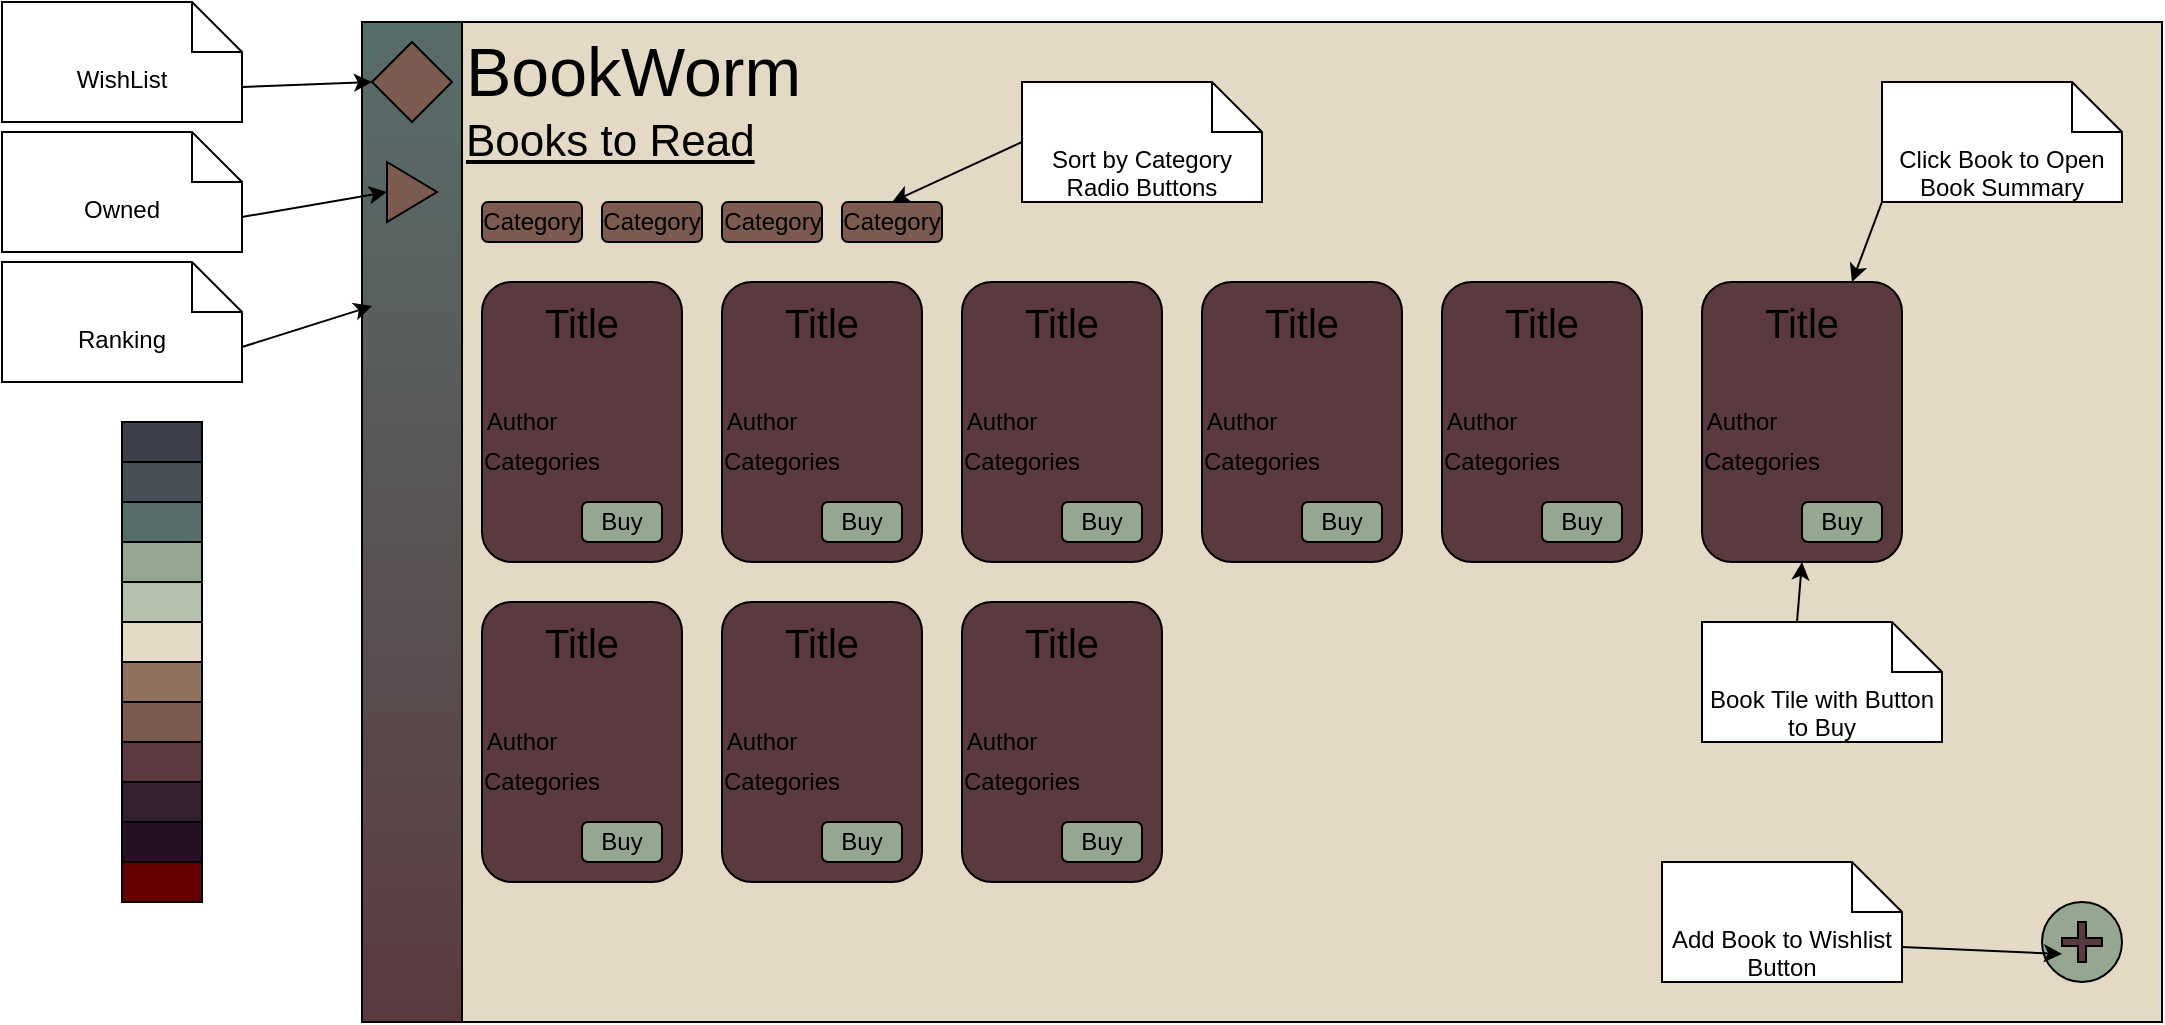 <mxfile version="13.9.9" type="device"><diagram id="scvufxPmIXftJqE6-On0" name="Page-1"><mxGraphModel dx="2377" dy="849" grid="1" gridSize="10" guides="1" tooltips="1" connect="1" arrows="1" fold="1" page="1" pageScale="1" pageWidth="850" pageHeight="1100" math="0" shadow="0"><root><mxCell id="0"/><mxCell id="1" parent="0"/><mxCell id="6pmQvUfqsSzXl_3A6ANf-1" value="" style="whiteSpace=wrap;html=1;fillColor=#E4D9C5;" parent="1" vertex="1"><mxGeometry x="40" y="40" width="900" height="500" as="geometry"/></mxCell><mxCell id="6pmQvUfqsSzXl_3A6ANf-2" value="" style="rounded=0;whiteSpace=wrap;html=1;fillColor=#586E6B;gradientColor=#5A3A3F;" parent="1" vertex="1"><mxGeometry x="40" y="40" width="50" height="500" as="geometry"/></mxCell><mxCell id="6pmQvUfqsSzXl_3A6ANf-3" value="&lt;font style=&quot;font-size: 34px&quot;&gt;BookWorm&lt;/font&gt;" style="text;html=1;strokeColor=none;fillColor=none;align=left;verticalAlign=middle;whiteSpace=wrap;rounded=0;" parent="1" vertex="1"><mxGeometry x="90" y="40" width="200" height="50" as="geometry"/></mxCell><mxCell id="6pmQvUfqsSzXl_3A6ANf-4" value="&lt;font style=&quot;font-size: 22px&quot;&gt;&lt;u&gt;Books to Read&lt;/u&gt;&lt;/font&gt;" style="text;html=1;strokeColor=none;fillColor=none;align=left;verticalAlign=middle;whiteSpace=wrap;rounded=0;" parent="1" vertex="1"><mxGeometry x="90" y="90" width="170" height="20" as="geometry"/></mxCell><mxCell id="6pmQvUfqsSzXl_3A6ANf-6" value="" style="rounded=1;whiteSpace=wrap;html=1;fillColor=#5A3A3F;" parent="1" vertex="1"><mxGeometry x="100" y="170" width="100" height="140" as="geometry"/></mxCell><mxCell id="6pmQvUfqsSzXl_3A6ANf-11" value="" style="rounded=1;whiteSpace=wrap;html=1;fillColor=#7C5A50;" parent="1" vertex="1"><mxGeometry x="100" y="130" width="50" height="20" as="geometry"/></mxCell><mxCell id="6pmQvUfqsSzXl_3A6ANf-12" value="" style="rounded=1;whiteSpace=wrap;html=1;fillColor=#7C5A50;" parent="1" vertex="1"><mxGeometry x="160" y="130" width="50" height="20" as="geometry"/></mxCell><mxCell id="6pmQvUfqsSzXl_3A6ANf-13" value="" style="rounded=1;whiteSpace=wrap;html=1;fillColor=#7C5A50;" parent="1" vertex="1"><mxGeometry x="220" y="130" width="50" height="20" as="geometry"/></mxCell><mxCell id="6pmQvUfqsSzXl_3A6ANf-14" value="" style="rounded=1;whiteSpace=wrap;html=1;fillColor=#7C5A50;" parent="1" vertex="1"><mxGeometry x="280" y="130" width="50" height="20" as="geometry"/></mxCell><mxCell id="6pmQvUfqsSzXl_3A6ANf-7" value="Category" style="text;html=1;strokeColor=none;fillColor=none;align=center;verticalAlign=middle;whiteSpace=wrap;rounded=0;" parent="1" vertex="1"><mxGeometry x="105" y="130" width="40" height="20" as="geometry"/></mxCell><mxCell id="6pmQvUfqsSzXl_3A6ANf-15" value="Category" style="text;html=1;strokeColor=none;fillColor=none;align=center;verticalAlign=middle;whiteSpace=wrap;rounded=0;" parent="1" vertex="1"><mxGeometry x="165" y="130" width="40" height="20" as="geometry"/></mxCell><mxCell id="6pmQvUfqsSzXl_3A6ANf-16" value="Category" style="text;html=1;strokeColor=none;fillColor=none;align=center;verticalAlign=middle;whiteSpace=wrap;rounded=0;" parent="1" vertex="1"><mxGeometry x="222.5" y="130" width="45" height="20" as="geometry"/></mxCell><mxCell id="6pmQvUfqsSzXl_3A6ANf-17" value="Category" style="text;html=1;strokeColor=none;fillColor=none;align=center;verticalAlign=middle;whiteSpace=wrap;rounded=0;" parent="1" vertex="1"><mxGeometry x="285" y="130" width="40" height="20" as="geometry"/></mxCell><mxCell id="6pmQvUfqsSzXl_3A6ANf-26" value="&lt;font style=&quot;font-size: 20px&quot;&gt;Title&lt;/font&gt;" style="text;html=1;strokeColor=none;fillColor=none;align=center;verticalAlign=middle;whiteSpace=wrap;rounded=0;" parent="1" vertex="1"><mxGeometry x="130" y="180" width="40" height="20" as="geometry"/></mxCell><mxCell id="6pmQvUfqsSzXl_3A6ANf-27" value="Author" style="text;html=1;strokeColor=none;fillColor=none;align=center;verticalAlign=middle;whiteSpace=wrap;rounded=0;" parent="1" vertex="1"><mxGeometry x="100" y="230" width="40" height="20" as="geometry"/></mxCell><mxCell id="6pmQvUfqsSzXl_3A6ANf-28" value="Categories" style="text;html=1;strokeColor=none;fillColor=none;align=center;verticalAlign=middle;whiteSpace=wrap;rounded=0;" parent="1" vertex="1"><mxGeometry x="110" y="250" width="40" height="20" as="geometry"/></mxCell><mxCell id="6pmQvUfqsSzXl_3A6ANf-29" value="Buy" style="rounded=1;whiteSpace=wrap;html=1;fillColor=#95A791;" parent="1" vertex="1"><mxGeometry x="150" y="280" width="40" height="20" as="geometry"/></mxCell><mxCell id="6pmQvUfqsSzXl_3A6ANf-36" value="" style="rounded=1;whiteSpace=wrap;html=1;fillColor=#5A3A3F;" parent="1" vertex="1"><mxGeometry x="220" y="170" width="100" height="140" as="geometry"/></mxCell><mxCell id="6pmQvUfqsSzXl_3A6ANf-37" value="&lt;font style=&quot;font-size: 20px&quot;&gt;Title&lt;/font&gt;" style="text;html=1;strokeColor=none;fillColor=none;align=center;verticalAlign=middle;whiteSpace=wrap;rounded=0;" parent="1" vertex="1"><mxGeometry x="250" y="180" width="40" height="20" as="geometry"/></mxCell><mxCell id="6pmQvUfqsSzXl_3A6ANf-38" value="Author" style="text;html=1;strokeColor=none;fillColor=none;align=center;verticalAlign=middle;whiteSpace=wrap;rounded=0;" parent="1" vertex="1"><mxGeometry x="220" y="230" width="40" height="20" as="geometry"/></mxCell><mxCell id="6pmQvUfqsSzXl_3A6ANf-39" value="Categories" style="text;html=1;strokeColor=none;fillColor=none;align=center;verticalAlign=middle;whiteSpace=wrap;rounded=0;" parent="1" vertex="1"><mxGeometry x="230" y="250" width="40" height="20" as="geometry"/></mxCell><mxCell id="6pmQvUfqsSzXl_3A6ANf-40" value="Buy" style="rounded=1;whiteSpace=wrap;html=1;fillColor=#95A791;" parent="1" vertex="1"><mxGeometry x="270" y="280" width="40" height="20" as="geometry"/></mxCell><mxCell id="6pmQvUfqsSzXl_3A6ANf-41" value="" style="rounded=1;whiteSpace=wrap;html=1;fillColor=#5A3A3F;" parent="1" vertex="1"><mxGeometry x="340" y="170" width="100" height="140" as="geometry"/></mxCell><mxCell id="6pmQvUfqsSzXl_3A6ANf-42" value="&lt;font style=&quot;font-size: 20px&quot;&gt;Title&lt;/font&gt;" style="text;html=1;strokeColor=none;fillColor=none;align=center;verticalAlign=middle;whiteSpace=wrap;rounded=0;" parent="1" vertex="1"><mxGeometry x="370" y="180" width="40" height="20" as="geometry"/></mxCell><mxCell id="6pmQvUfqsSzXl_3A6ANf-43" value="Author" style="text;html=1;strokeColor=none;fillColor=none;align=center;verticalAlign=middle;whiteSpace=wrap;rounded=0;" parent="1" vertex="1"><mxGeometry x="340" y="230" width="40" height="20" as="geometry"/></mxCell><mxCell id="6pmQvUfqsSzXl_3A6ANf-44" value="Categories" style="text;html=1;strokeColor=none;fillColor=none;align=center;verticalAlign=middle;whiteSpace=wrap;rounded=0;" parent="1" vertex="1"><mxGeometry x="350" y="250" width="40" height="20" as="geometry"/></mxCell><mxCell id="6pmQvUfqsSzXl_3A6ANf-45" value="Buy" style="rounded=1;whiteSpace=wrap;html=1;fillColor=#95A791;" parent="1" vertex="1"><mxGeometry x="390" y="280" width="40" height="20" as="geometry"/></mxCell><mxCell id="6pmQvUfqsSzXl_3A6ANf-46" value="" style="rounded=1;whiteSpace=wrap;html=1;fillColor=#5A3A3F;" parent="1" vertex="1"><mxGeometry x="460" y="170" width="100" height="140" as="geometry"/></mxCell><mxCell id="6pmQvUfqsSzXl_3A6ANf-47" value="&lt;font style=&quot;font-size: 20px&quot;&gt;Title&lt;/font&gt;" style="text;html=1;strokeColor=none;fillColor=none;align=center;verticalAlign=middle;whiteSpace=wrap;rounded=0;" parent="1" vertex="1"><mxGeometry x="490" y="180" width="40" height="20" as="geometry"/></mxCell><mxCell id="6pmQvUfqsSzXl_3A6ANf-48" value="Author" style="text;html=1;strokeColor=none;fillColor=none;align=center;verticalAlign=middle;whiteSpace=wrap;rounded=0;" parent="1" vertex="1"><mxGeometry x="460" y="230" width="40" height="20" as="geometry"/></mxCell><mxCell id="6pmQvUfqsSzXl_3A6ANf-49" value="Categories" style="text;html=1;strokeColor=none;fillColor=none;align=center;verticalAlign=middle;whiteSpace=wrap;rounded=0;" parent="1" vertex="1"><mxGeometry x="470" y="250" width="40" height="20" as="geometry"/></mxCell><mxCell id="6pmQvUfqsSzXl_3A6ANf-50" value="Buy" style="rounded=1;whiteSpace=wrap;html=1;fillColor=#95A791;" parent="1" vertex="1"><mxGeometry x="510" y="280" width="40" height="20" as="geometry"/></mxCell><mxCell id="6pmQvUfqsSzXl_3A6ANf-51" value="" style="rounded=1;whiteSpace=wrap;html=1;fillColor=#5A3A3F;" parent="1" vertex="1"><mxGeometry x="580" y="170" width="100" height="140" as="geometry"/></mxCell><mxCell id="6pmQvUfqsSzXl_3A6ANf-52" value="&lt;font style=&quot;font-size: 20px&quot;&gt;Title&lt;/font&gt;" style="text;html=1;strokeColor=none;fillColor=none;align=center;verticalAlign=middle;whiteSpace=wrap;rounded=0;" parent="1" vertex="1"><mxGeometry x="610" y="180" width="40" height="20" as="geometry"/></mxCell><mxCell id="6pmQvUfqsSzXl_3A6ANf-53" value="Author" style="text;html=1;strokeColor=none;fillColor=none;align=center;verticalAlign=middle;whiteSpace=wrap;rounded=0;" parent="1" vertex="1"><mxGeometry x="580" y="230" width="40" height="20" as="geometry"/></mxCell><mxCell id="6pmQvUfqsSzXl_3A6ANf-54" value="Categories" style="text;html=1;strokeColor=none;fillColor=none;align=center;verticalAlign=middle;whiteSpace=wrap;rounded=0;" parent="1" vertex="1"><mxGeometry x="590" y="250" width="40" height="20" as="geometry"/></mxCell><mxCell id="6pmQvUfqsSzXl_3A6ANf-55" value="Buy" style="rounded=1;whiteSpace=wrap;html=1;fillColor=#95A791;" parent="1" vertex="1"><mxGeometry x="630" y="280" width="40" height="20" as="geometry"/></mxCell><mxCell id="6pmQvUfqsSzXl_3A6ANf-56" value="" style="rounded=1;whiteSpace=wrap;html=1;fillColor=#5A3A3F;" parent="1" vertex="1"><mxGeometry x="710" y="170" width="100" height="140" as="geometry"/></mxCell><mxCell id="6pmQvUfqsSzXl_3A6ANf-57" value="&lt;font style=&quot;font-size: 20px&quot;&gt;Title&lt;/font&gt;" style="text;html=1;strokeColor=none;fillColor=none;align=center;verticalAlign=middle;whiteSpace=wrap;rounded=0;" parent="1" vertex="1"><mxGeometry x="740" y="180" width="40" height="20" as="geometry"/></mxCell><mxCell id="6pmQvUfqsSzXl_3A6ANf-58" value="Author" style="text;html=1;strokeColor=none;fillColor=none;align=center;verticalAlign=middle;whiteSpace=wrap;rounded=0;" parent="1" vertex="1"><mxGeometry x="710" y="230" width="40" height="20" as="geometry"/></mxCell><mxCell id="6pmQvUfqsSzXl_3A6ANf-59" value="Categories" style="text;html=1;strokeColor=none;fillColor=none;align=center;verticalAlign=middle;whiteSpace=wrap;rounded=0;" parent="1" vertex="1"><mxGeometry x="720" y="250" width="40" height="20" as="geometry"/></mxCell><mxCell id="6pmQvUfqsSzXl_3A6ANf-60" value="Buy" style="rounded=1;whiteSpace=wrap;html=1;fillColor=#95A791;" parent="1" vertex="1"><mxGeometry x="760" y="280" width="40" height="20" as="geometry"/></mxCell><mxCell id="6pmQvUfqsSzXl_3A6ANf-61" value="" style="rounded=1;whiteSpace=wrap;html=1;fillColor=#5A3A3F;" parent="1" vertex="1"><mxGeometry x="100" y="330" width="100" height="140" as="geometry"/></mxCell><mxCell id="6pmQvUfqsSzXl_3A6ANf-62" value="&lt;font style=&quot;font-size: 20px&quot;&gt;Title&lt;/font&gt;" style="text;html=1;strokeColor=none;fillColor=none;align=center;verticalAlign=middle;whiteSpace=wrap;rounded=0;" parent="1" vertex="1"><mxGeometry x="130" y="340" width="40" height="20" as="geometry"/></mxCell><mxCell id="6pmQvUfqsSzXl_3A6ANf-63" value="Author" style="text;html=1;strokeColor=none;fillColor=none;align=center;verticalAlign=middle;whiteSpace=wrap;rounded=0;" parent="1" vertex="1"><mxGeometry x="100" y="390" width="40" height="20" as="geometry"/></mxCell><mxCell id="6pmQvUfqsSzXl_3A6ANf-64" value="Categories" style="text;html=1;strokeColor=none;fillColor=none;align=center;verticalAlign=middle;whiteSpace=wrap;rounded=0;" parent="1" vertex="1"><mxGeometry x="110" y="410" width="40" height="20" as="geometry"/></mxCell><mxCell id="6pmQvUfqsSzXl_3A6ANf-65" value="Buy" style="rounded=1;whiteSpace=wrap;html=1;fillColor=#95A791;" parent="1" vertex="1"><mxGeometry x="150" y="440" width="40" height="20" as="geometry"/></mxCell><mxCell id="6pmQvUfqsSzXl_3A6ANf-66" value="" style="rounded=1;whiteSpace=wrap;html=1;fillColor=#5A3A3F;" parent="1" vertex="1"><mxGeometry x="220" y="330" width="100" height="140" as="geometry"/></mxCell><mxCell id="6pmQvUfqsSzXl_3A6ANf-67" value="&lt;font style=&quot;font-size: 20px&quot;&gt;Title&lt;/font&gt;" style="text;html=1;strokeColor=none;fillColor=none;align=center;verticalAlign=middle;whiteSpace=wrap;rounded=0;" parent="1" vertex="1"><mxGeometry x="250" y="340" width="40" height="20" as="geometry"/></mxCell><mxCell id="6pmQvUfqsSzXl_3A6ANf-68" value="Author" style="text;html=1;strokeColor=none;fillColor=none;align=center;verticalAlign=middle;whiteSpace=wrap;rounded=0;" parent="1" vertex="1"><mxGeometry x="220" y="390" width="40" height="20" as="geometry"/></mxCell><mxCell id="6pmQvUfqsSzXl_3A6ANf-69" value="Categories" style="text;html=1;strokeColor=none;fillColor=none;align=center;verticalAlign=middle;whiteSpace=wrap;rounded=0;" parent="1" vertex="1"><mxGeometry x="230" y="410" width="40" height="20" as="geometry"/></mxCell><mxCell id="6pmQvUfqsSzXl_3A6ANf-70" value="Buy" style="rounded=1;whiteSpace=wrap;html=1;fillColor=#95A791;" parent="1" vertex="1"><mxGeometry x="270" y="440" width="40" height="20" as="geometry"/></mxCell><mxCell id="6pmQvUfqsSzXl_3A6ANf-71" value="" style="rounded=1;whiteSpace=wrap;html=1;fillColor=#5A3A3F;" parent="1" vertex="1"><mxGeometry x="340" y="330" width="100" height="140" as="geometry"/></mxCell><mxCell id="6pmQvUfqsSzXl_3A6ANf-72" value="&lt;font style=&quot;font-size: 20px&quot;&gt;Title&lt;/font&gt;" style="text;html=1;strokeColor=none;fillColor=none;align=center;verticalAlign=middle;whiteSpace=wrap;rounded=0;" parent="1" vertex="1"><mxGeometry x="370" y="340" width="40" height="20" as="geometry"/></mxCell><mxCell id="6pmQvUfqsSzXl_3A6ANf-73" value="Author" style="text;html=1;strokeColor=none;fillColor=none;align=center;verticalAlign=middle;whiteSpace=wrap;rounded=0;" parent="1" vertex="1"><mxGeometry x="340" y="390" width="40" height="20" as="geometry"/></mxCell><mxCell id="6pmQvUfqsSzXl_3A6ANf-74" value="Categories" style="text;html=1;strokeColor=none;fillColor=none;align=center;verticalAlign=middle;whiteSpace=wrap;rounded=0;" parent="1" vertex="1"><mxGeometry x="350" y="410" width="40" height="20" as="geometry"/></mxCell><mxCell id="6pmQvUfqsSzXl_3A6ANf-75" value="Buy" style="rounded=1;whiteSpace=wrap;html=1;fillColor=#95A791;" parent="1" vertex="1"><mxGeometry x="390" y="440" width="40" height="20" as="geometry"/></mxCell><mxCell id="6pmQvUfqsSzXl_3A6ANf-77" value="" style="ellipse;whiteSpace=wrap;html=1;aspect=fixed;fillColor=#95A791;" parent="1" vertex="1"><mxGeometry x="880" y="480" width="40" height="40" as="geometry"/></mxCell><mxCell id="6pmQvUfqsSzXl_3A6ANf-78" value="" style="shape=cross;whiteSpace=wrap;html=1;fillColor=#5A3A3F;" parent="1" vertex="1"><mxGeometry x="890" y="490" width="20" height="20" as="geometry"/></mxCell><mxCell id="6pmQvUfqsSzXl_3A6ANf-79" value="" style="rhombus;whiteSpace=wrap;html=1;fillColor=#7C5A50;" parent="1" vertex="1"><mxGeometry x="45" y="50" width="40" height="40" as="geometry"/></mxCell><mxCell id="6pmQvUfqsSzXl_3A6ANf-80" value="" style="triangle;whiteSpace=wrap;html=1;fillColor=#7C5A50;" parent="1" vertex="1"><mxGeometry x="52.5" y="110" width="25" height="30" as="geometry"/></mxCell><mxCell id="6pmQvUfqsSzXl_3A6ANf-81" value="" style="shape=image;html=1;verticalAlign=top;verticalLabelPosition=bottom;labelBackgroundColor=#7C5A50;imageAspect=0;aspect=fixed;image=https://cdn0.iconfinder.com/data/icons/neu-game/24/game_leaderboard_rank_ranking_competition-128.png;fillColor=#784B2E;labelBorderColor=#5A3A3F;fontColor=#7C5A50;" parent="1" vertex="1"><mxGeometry x="45" y="152" width="40" height="40" as="geometry"/></mxCell><mxCell id="6pmQvUfqsSzXl_3A6ANf-82" value="Ranking" style="shape=note2;boundedLbl=1;whiteSpace=wrap;html=1;size=25;verticalAlign=top;align=center;fillColor=#FFFFFF;" parent="1" vertex="1"><mxGeometry x="-140" y="160" width="120" height="60" as="geometry"/></mxCell><mxCell id="6pmQvUfqsSzXl_3A6ANf-83" value="Owned" style="shape=note2;boundedLbl=1;whiteSpace=wrap;html=1;size=25;verticalAlign=top;align=center;fillColor=#FFFFFF;" parent="1" vertex="1"><mxGeometry x="-140" y="95" width="120" height="60" as="geometry"/></mxCell><mxCell id="6pmQvUfqsSzXl_3A6ANf-84" value="WishList" style="shape=note2;boundedLbl=1;whiteSpace=wrap;html=1;size=25;verticalAlign=top;align=center;fillColor=#FFFFFF;" parent="1" vertex="1"><mxGeometry x="-140" y="30" width="120" height="60" as="geometry"/></mxCell><mxCell id="6pmQvUfqsSzXl_3A6ANf-85" value="Book Tile with Button to Buy" style="shape=note2;boundedLbl=1;whiteSpace=wrap;html=1;size=25;verticalAlign=top;align=center;fillColor=#FFFFFF;" parent="1" vertex="1"><mxGeometry x="710" y="340" width="120" height="60" as="geometry"/></mxCell><mxCell id="6pmQvUfqsSzXl_3A6ANf-86" value="Sort by Category Radio Buttons" style="shape=note2;boundedLbl=1;whiteSpace=wrap;html=1;size=25;verticalAlign=top;align=center;fillColor=#FFFFFF;" parent="1" vertex="1"><mxGeometry x="370" y="70" width="120" height="60" as="geometry"/></mxCell><mxCell id="6pmQvUfqsSzXl_3A6ANf-87" value="Add Book to Wishlist Button" style="shape=note2;boundedLbl=1;whiteSpace=wrap;html=1;size=25;verticalAlign=top;align=center;fillColor=#FFFFFF;" parent="1" vertex="1"><mxGeometry x="690" y="460" width="120" height="60" as="geometry"/></mxCell><mxCell id="6pmQvUfqsSzXl_3A6ANf-88" value="" style="endArrow=classic;html=1;exitX=0;exitY=0;exitDx=120;exitDy=42.5;exitPerimeter=0;entryX=0;entryY=0.5;entryDx=0;entryDy=0;" parent="1" source="6pmQvUfqsSzXl_3A6ANf-84" target="6pmQvUfqsSzXl_3A6ANf-79" edge="1"><mxGeometry width="50" height="50" relative="1" as="geometry"><mxPoint x="480" y="340" as="sourcePoint"/><mxPoint x="530" y="290" as="targetPoint"/></mxGeometry></mxCell><mxCell id="6pmQvUfqsSzXl_3A6ANf-89" value="" style="endArrow=classic;html=1;exitX=0;exitY=0;exitDx=120;exitDy=42.5;exitPerimeter=0;entryX=0;entryY=0.5;entryDx=0;entryDy=0;" parent="1" source="6pmQvUfqsSzXl_3A6ANf-83" target="6pmQvUfqsSzXl_3A6ANf-80" edge="1"><mxGeometry width="50" height="50" relative="1" as="geometry"><mxPoint x="-10" y="82.5" as="sourcePoint"/><mxPoint x="55" y="80" as="targetPoint"/></mxGeometry></mxCell><mxCell id="6pmQvUfqsSzXl_3A6ANf-90" value="" style="endArrow=classic;html=1;exitX=0;exitY=0;exitDx=120;exitDy=42.5;exitPerimeter=0;entryX=0;entryY=0.75;entryDx=0;entryDy=0;" parent="1" source="6pmQvUfqsSzXl_3A6ANf-82" target="6pmQvUfqsSzXl_3A6ANf-81" edge="1"><mxGeometry width="50" height="50" relative="1" as="geometry"><mxPoint y="92.5" as="sourcePoint"/><mxPoint x="65" y="90" as="targetPoint"/></mxGeometry></mxCell><mxCell id="6pmQvUfqsSzXl_3A6ANf-91" value="" style="endArrow=classic;html=1;exitX=0;exitY=0.5;exitDx=0;exitDy=0;exitPerimeter=0;entryX=0.5;entryY=0;entryDx=0;entryDy=0;" parent="1" source="6pmQvUfqsSzXl_3A6ANf-86" target="6pmQvUfqsSzXl_3A6ANf-17" edge="1"><mxGeometry width="50" height="50" relative="1" as="geometry"><mxPoint x="-10" y="212.5" as="sourcePoint"/><mxPoint x="55" y="192" as="targetPoint"/></mxGeometry></mxCell><mxCell id="6pmQvUfqsSzXl_3A6ANf-92" value="" style="endArrow=classic;html=1;exitX=0;exitY=0;exitDx=47.5;exitDy=0;exitPerimeter=0;entryX=0.5;entryY=1;entryDx=0;entryDy=0;" parent="1" source="6pmQvUfqsSzXl_3A6ANf-85" target="6pmQvUfqsSzXl_3A6ANf-56" edge="1"><mxGeometry width="50" height="50" relative="1" as="geometry"><mxPoint x="380" y="110" as="sourcePoint"/><mxPoint x="315" y="140" as="targetPoint"/></mxGeometry></mxCell><mxCell id="6pmQvUfqsSzXl_3A6ANf-94" value="" style="endArrow=classic;html=1;exitX=0;exitY=0;exitDx=120;exitDy=42.5;exitPerimeter=0;entryX=0;entryY=0;entryDx=0;entryDy=16;entryPerimeter=0;" parent="1" source="6pmQvUfqsSzXl_3A6ANf-87" target="6pmQvUfqsSzXl_3A6ANf-78" edge="1"><mxGeometry width="50" height="50" relative="1" as="geometry"><mxPoint x="767.5" y="350" as="sourcePoint"/><mxPoint x="770" y="320" as="targetPoint"/></mxGeometry></mxCell><mxCell id="7KsuaajGELL_bLRXs2YW-5" value="" style="rounded=0;whiteSpace=wrap;html=1;fillColor=#3d3f4c;" parent="1" vertex="1"><mxGeometry x="-80" y="240" width="40" height="20" as="geometry"/></mxCell><mxCell id="7KsuaajGELL_bLRXs2YW-13" value="" style="rounded=0;whiteSpace=wrap;html=1;fillColor=#485158;" parent="1" vertex="1"><mxGeometry x="-80" y="260" width="40" height="20" as="geometry"/></mxCell><mxCell id="7KsuaajGELL_bLRXs2YW-14" value="" style="rounded=0;whiteSpace=wrap;html=1;fillColor=#586e6b;" parent="1" vertex="1"><mxGeometry x="-80" y="280" width="40" height="20" as="geometry"/></mxCell><mxCell id="7KsuaajGELL_bLRXs2YW-15" value="" style="rounded=0;whiteSpace=wrap;html=1;fillColor=#95a791;" parent="1" vertex="1"><mxGeometry x="-80" y="300" width="40" height="20" as="geometry"/></mxCell><mxCell id="7KsuaajGELL_bLRXs2YW-16" value="" style="rounded=0;whiteSpace=wrap;html=1;fillColor=#917260;" parent="1" vertex="1"><mxGeometry x="-80" y="360" width="40" height="20" as="geometry"/></mxCell><mxCell id="7KsuaajGELL_bLRXs2YW-17" value="" style="rounded=0;whiteSpace=wrap;html=1;fillColor=#7c5a50;" parent="1" vertex="1"><mxGeometry x="-80" y="380" width="40" height="20" as="geometry"/></mxCell><mxCell id="7KsuaajGELL_bLRXs2YW-18" value="" style="rounded=0;whiteSpace=wrap;html=1;fillColor=#5a3a3f;" parent="1" vertex="1"><mxGeometry x="-80" y="400" width="40" height="20" as="geometry"/></mxCell><mxCell id="7KsuaajGELL_bLRXs2YW-19" value="" style="rounded=0;whiteSpace=wrap;html=1;fillColor=#332131;" parent="1" vertex="1"><mxGeometry x="-80" y="420" width="40" height="20" as="geometry"/></mxCell><mxCell id="7KsuaajGELL_bLRXs2YW-20" value="" style="rounded=0;whiteSpace=wrap;html=1;fillColor=#261025;" parent="1" vertex="1"><mxGeometry x="-80" y="440" width="40" height="20" as="geometry"/></mxCell><mxCell id="7KsuaajGELL_bLRXs2YW-21" value="" style="rounded=0;whiteSpace=wrap;html=1;fillColor=#e4d9c5;" parent="1" vertex="1"><mxGeometry x="-80" y="340" width="40" height="20" as="geometry"/></mxCell><mxCell id="7KsuaajGELL_bLRXs2YW-22" value="" style="rounded=0;whiteSpace=wrap;html=1;fillColor=#b6c2ac;" parent="1" vertex="1"><mxGeometry x="-80" y="320" width="40" height="20" as="geometry"/></mxCell><mxCell id="UPGIA4XHS712-_hJMOsx-2" value="Click Book to Open Book Summary" style="shape=note2;boundedLbl=1;whiteSpace=wrap;html=1;size=25;verticalAlign=top;align=center;fillColor=#FFFFFF;" vertex="1" parent="1"><mxGeometry x="800" y="70" width="120" height="60" as="geometry"/></mxCell><mxCell id="UPGIA4XHS712-_hJMOsx-3" value="" style="endArrow=classic;html=1;fontColor=#7C5A50;exitX=0;exitY=1;exitDx=0;exitDy=0;exitPerimeter=0;entryX=0.75;entryY=0;entryDx=0;entryDy=0;" edge="1" parent="1" source="UPGIA4XHS712-_hJMOsx-2" target="6pmQvUfqsSzXl_3A6ANf-56"><mxGeometry width="50" height="50" relative="1" as="geometry"><mxPoint x="320" y="320" as="sourcePoint"/><mxPoint x="370" y="270" as="targetPoint"/></mxGeometry></mxCell><mxCell id="UPGIA4XHS712-_hJMOsx-4" value="" style="rounded=0;whiteSpace=wrap;html=1;fillColor=#660000;" vertex="1" parent="1"><mxGeometry x="-80" y="460" width="40" height="20" as="geometry"/></mxCell></root></mxGraphModel></diagram></mxfile>
